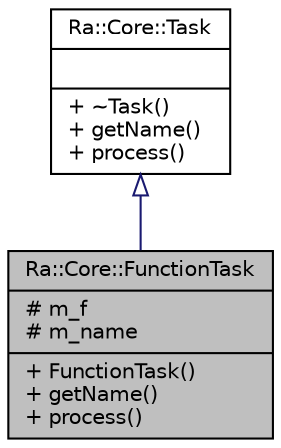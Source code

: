digraph "Ra::Core::FunctionTask"
{
 // INTERACTIVE_SVG=YES
 // LATEX_PDF_SIZE
  edge [fontname="Helvetica",fontsize="10",labelfontname="Helvetica",labelfontsize="10"];
  node [fontname="Helvetica",fontsize="10",shape=record];
  Node1 [label="{Ra::Core::FunctionTask\n|# m_f\l# m_name\l|+ FunctionTask()\l+ getName()\l+ process()\l}",height=0.2,width=0.4,color="black", fillcolor="grey75", style="filled", fontcolor="black",tooltip=" "];
  Node2 -> Node1 [dir="back",color="midnightblue",fontsize="10",style="solid",arrowtail="onormal",fontname="Helvetica"];
  Node2 [label="{Ra::Core::Task\n||+ ~Task()\l+ getName()\l+ process()\l}",height=0.2,width=0.4,color="black", fillcolor="white", style="filled",URL="$classRa_1_1Core_1_1Task.html",tooltip=" "];
}
